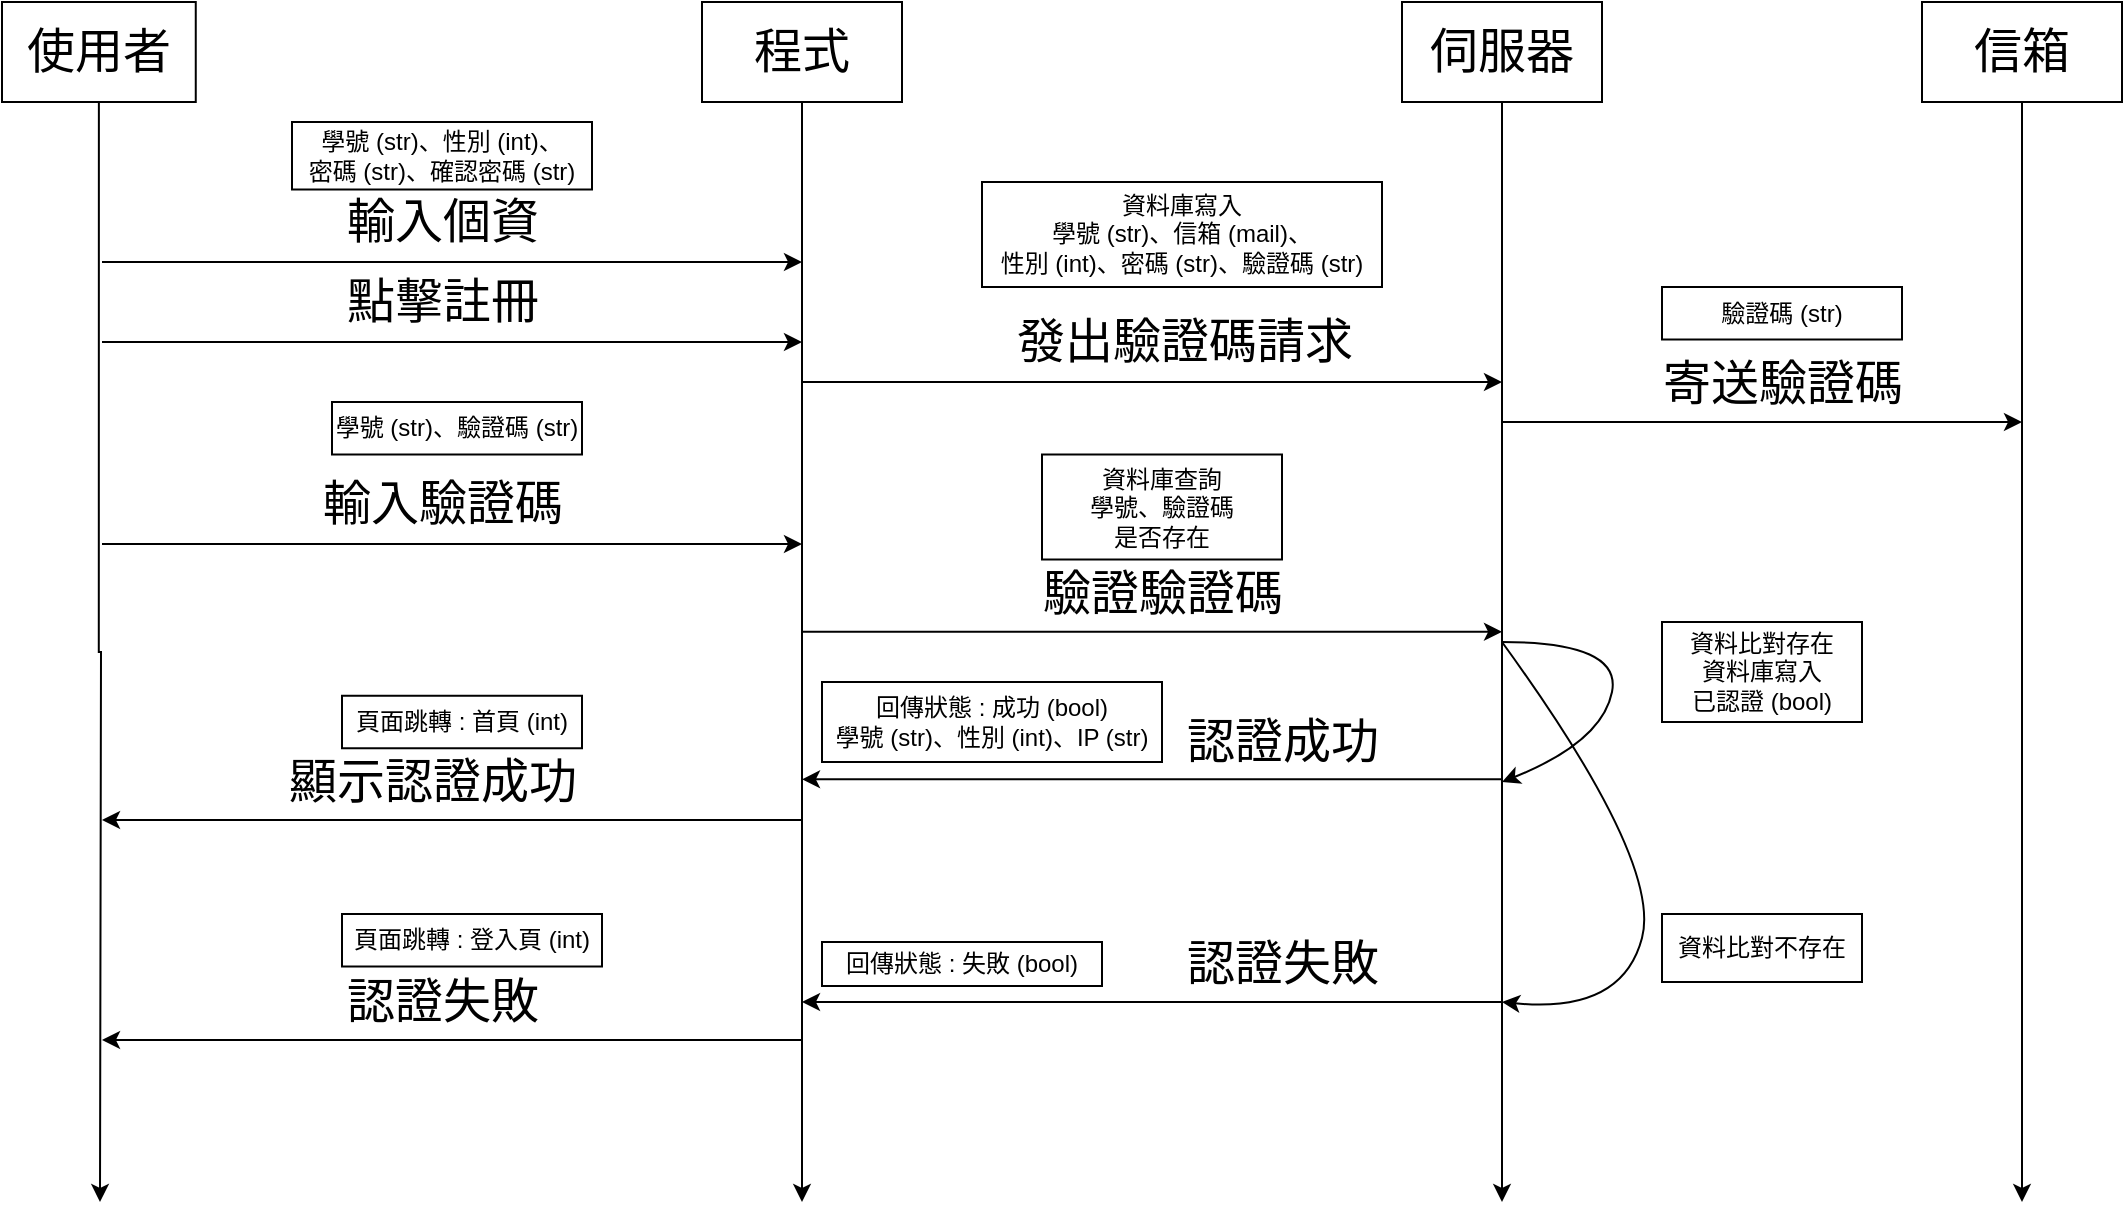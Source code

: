 <mxfile version="15.2.9" type="github">
  <diagram id="-rMA7F80I8sDXmWd3VqH" name="Page-1">
    <mxGraphModel dx="981" dy="548" grid="1" gridSize="10" guides="1" tooltips="1" connect="1" arrows="1" fold="1" page="1" pageScale="1" pageWidth="1169" pageHeight="827" math="0" shadow="0">
      <root>
        <mxCell id="0" />
        <mxCell id="1" parent="0" />
        <mxCell id="-T2Orch8R2g9dwo5IgvV-96" style="edgeStyle=orthogonalEdgeStyle;rounded=0;orthogonalLoop=1;jettySize=auto;html=1;" parent="1" source="-T2Orch8R2g9dwo5IgvV-97" edge="1">
          <mxGeometry relative="1" as="geometry">
            <mxPoint x="454" y="714" as="targetPoint" />
          </mxGeometry>
        </mxCell>
        <mxCell id="-T2Orch8R2g9dwo5IgvV-97" value="&lt;font style=&quot;font-size: 24px&quot;&gt;程式&lt;/font&gt;" style="rounded=0;whiteSpace=wrap;html=1;" parent="1" vertex="1">
          <mxGeometry x="404" y="114" width="100" height="50" as="geometry" />
        </mxCell>
        <mxCell id="-T2Orch8R2g9dwo5IgvV-98" style="edgeStyle=orthogonalEdgeStyle;rounded=0;orthogonalLoop=1;jettySize=auto;html=1;exitX=0.5;exitY=1;exitDx=0;exitDy=0;" parent="1" source="-T2Orch8R2g9dwo5IgvV-99" edge="1">
          <mxGeometry relative="1" as="geometry">
            <mxPoint x="103" y="714" as="targetPoint" />
          </mxGeometry>
        </mxCell>
        <mxCell id="-T2Orch8R2g9dwo5IgvV-99" value="&lt;font style=&quot;font-size: 24px&quot;&gt;使用者&lt;/font&gt;" style="rounded=0;whiteSpace=wrap;html=1;" parent="1" vertex="1">
          <mxGeometry x="54" y="114" width="96.88" height="50" as="geometry" />
        </mxCell>
        <mxCell id="-T2Orch8R2g9dwo5IgvV-100" style="edgeStyle=orthogonalEdgeStyle;rounded=0;orthogonalLoop=1;jettySize=auto;html=1;" parent="1" source="-T2Orch8R2g9dwo5IgvV-101" edge="1">
          <mxGeometry relative="1" as="geometry">
            <mxPoint x="804" y="714" as="targetPoint" />
          </mxGeometry>
        </mxCell>
        <mxCell id="-T2Orch8R2g9dwo5IgvV-101" value="&lt;font style=&quot;font-size: 24px&quot;&gt;伺服器&lt;/font&gt;" style="rounded=0;whiteSpace=wrap;html=1;" parent="1" vertex="1">
          <mxGeometry x="754" y="114" width="100" height="50" as="geometry" />
        </mxCell>
        <mxCell id="-T2Orch8R2g9dwo5IgvV-102" value="" style="endArrow=classic;html=1;" parent="1" edge="1">
          <mxGeometry width="50" height="50" relative="1" as="geometry">
            <mxPoint x="454" y="304" as="sourcePoint" />
            <mxPoint x="804" y="304" as="targetPoint" />
          </mxGeometry>
        </mxCell>
        <mxCell id="-T2Orch8R2g9dwo5IgvV-103" value="&lt;font style=&quot;font-size: 24px&quot;&gt;發出驗證碼請求&lt;/font&gt;" style="edgeLabel;html=1;align=center;verticalAlign=middle;resizable=0;points=[];" parent="-T2Orch8R2g9dwo5IgvV-102" vertex="1" connectable="0">
          <mxGeometry x="0.557" relative="1" as="geometry">
            <mxPoint x="-82" y="-20" as="offset" />
          </mxGeometry>
        </mxCell>
        <mxCell id="-T2Orch8R2g9dwo5IgvV-104" value="" style="endArrow=classic;html=1;" parent="1" edge="1">
          <mxGeometry width="50" height="50" relative="1" as="geometry">
            <mxPoint x="104" y="244" as="sourcePoint" />
            <mxPoint x="454" y="244" as="targetPoint" />
          </mxGeometry>
        </mxCell>
        <mxCell id="-T2Orch8R2g9dwo5IgvV-105" value="&lt;font style=&quot;font-size: 24px&quot;&gt;輸入個資&lt;/font&gt;" style="edgeLabel;html=1;align=center;verticalAlign=middle;resizable=0;points=[];" parent="-T2Orch8R2g9dwo5IgvV-104" vertex="1" connectable="0">
          <mxGeometry x="-0.5" y="-6" relative="1" as="geometry">
            <mxPoint x="82" y="-26" as="offset" />
          </mxGeometry>
        </mxCell>
        <mxCell id="-T2Orch8R2g9dwo5IgvV-106" value="" style="endArrow=classic;html=1;" parent="1" edge="1">
          <mxGeometry width="50" height="50" relative="1" as="geometry">
            <mxPoint x="104" y="385" as="sourcePoint" />
            <mxPoint x="454" y="385" as="targetPoint" />
          </mxGeometry>
        </mxCell>
        <mxCell id="-T2Orch8R2g9dwo5IgvV-107" value="&lt;font style=&quot;font-size: 24px&quot;&gt;輸入驗證碼&lt;/font&gt;" style="edgeLabel;html=1;align=center;verticalAlign=middle;resizable=0;points=[];" parent="-T2Orch8R2g9dwo5IgvV-106" vertex="1" connectable="0">
          <mxGeometry x="-0.5" y="-6" relative="1" as="geometry">
            <mxPoint x="82" y="-26" as="offset" />
          </mxGeometry>
        </mxCell>
        <mxCell id="-T2Orch8R2g9dwo5IgvV-108" value="" style="endArrow=classic;html=1;" parent="1" edge="1">
          <mxGeometry width="50" height="50" relative="1" as="geometry">
            <mxPoint x="454" y="428.92" as="sourcePoint" />
            <mxPoint x="804" y="428.92" as="targetPoint" />
          </mxGeometry>
        </mxCell>
        <mxCell id="-T2Orch8R2g9dwo5IgvV-109" value="&lt;font style=&quot;font-size: 24px&quot;&gt;驗證驗證碼&lt;/font&gt;" style="edgeLabel;html=1;align=center;verticalAlign=middle;resizable=0;points=[];" parent="-T2Orch8R2g9dwo5IgvV-108" vertex="1" connectable="0">
          <mxGeometry x="-0.5" y="-6" relative="1" as="geometry">
            <mxPoint x="92" y="-25" as="offset" />
          </mxGeometry>
        </mxCell>
        <mxCell id="-T2Orch8R2g9dwo5IgvV-110" value="" style="endArrow=classic;html=1;" parent="1" edge="1">
          <mxGeometry width="50" height="50" relative="1" as="geometry">
            <mxPoint x="804" y="502.67" as="sourcePoint" />
            <mxPoint x="454" y="502.67" as="targetPoint" />
          </mxGeometry>
        </mxCell>
        <mxCell id="-T2Orch8R2g9dwo5IgvV-111" value="&lt;span style=&quot;font-size: 24px&quot;&gt;認證成功&lt;/span&gt;" style="edgeLabel;html=1;align=center;verticalAlign=middle;resizable=0;points=[];" parent="-T2Orch8R2g9dwo5IgvV-110" vertex="1" connectable="0">
          <mxGeometry x="0.156" y="1" relative="1" as="geometry">
            <mxPoint x="92" y="-20" as="offset" />
          </mxGeometry>
        </mxCell>
        <mxCell id="-T2Orch8R2g9dwo5IgvV-112" value="" style="endArrow=classic;html=1;" parent="1" edge="1">
          <mxGeometry width="50" height="50" relative="1" as="geometry">
            <mxPoint x="454" y="523" as="sourcePoint" />
            <mxPoint x="104" y="523" as="targetPoint" />
          </mxGeometry>
        </mxCell>
        <mxCell id="-T2Orch8R2g9dwo5IgvV-113" value="&lt;span style=&quot;font-size: 24px&quot;&gt;顯示認證成功&lt;/span&gt;" style="edgeLabel;html=1;align=center;verticalAlign=middle;resizable=0;points=[];" parent="-T2Orch8R2g9dwo5IgvV-112" vertex="1" connectable="0">
          <mxGeometry x="0.156" y="1" relative="1" as="geometry">
            <mxPoint x="17" y="-20" as="offset" />
          </mxGeometry>
        </mxCell>
        <mxCell id="-T2Orch8R2g9dwo5IgvV-114" style="edgeStyle=orthogonalEdgeStyle;rounded=0;orthogonalLoop=1;jettySize=auto;html=1;" parent="1" source="-T2Orch8R2g9dwo5IgvV-115" edge="1">
          <mxGeometry relative="1" as="geometry">
            <mxPoint x="1064" y="714" as="targetPoint" />
            <Array as="points">
              <mxPoint x="1064" y="644" />
            </Array>
          </mxGeometry>
        </mxCell>
        <mxCell id="-T2Orch8R2g9dwo5IgvV-115" value="&lt;font style=&quot;font-size: 24px&quot;&gt;信箱&lt;br&gt;&lt;/font&gt;" style="rounded=0;whiteSpace=wrap;html=1;" parent="1" vertex="1">
          <mxGeometry x="1014" y="114" width="100" height="50" as="geometry" />
        </mxCell>
        <mxCell id="-T2Orch8R2g9dwo5IgvV-116" value="" style="endArrow=classic;html=1;" parent="1" edge="1">
          <mxGeometry width="50" height="50" relative="1" as="geometry">
            <mxPoint x="804" y="324" as="sourcePoint" />
            <mxPoint x="1064" y="324" as="targetPoint" />
          </mxGeometry>
        </mxCell>
        <mxCell id="-T2Orch8R2g9dwo5IgvV-117" value="&lt;font style=&quot;font-size: 24px&quot;&gt;寄送驗證碼&lt;/font&gt;" style="edgeLabel;html=1;align=center;verticalAlign=middle;resizable=0;points=[];" parent="-T2Orch8R2g9dwo5IgvV-116" vertex="1" connectable="0">
          <mxGeometry x="0.156" y="1" relative="1" as="geometry">
            <mxPoint x="-11" y="-18" as="offset" />
          </mxGeometry>
        </mxCell>
        <mxCell id="-T2Orch8R2g9dwo5IgvV-206" value="" style="endArrow=classic;html=1;" parent="1" edge="1">
          <mxGeometry width="50" height="50" relative="1" as="geometry">
            <mxPoint x="804" y="614.0" as="sourcePoint" />
            <mxPoint x="454" y="614.0" as="targetPoint" />
          </mxGeometry>
        </mxCell>
        <mxCell id="-T2Orch8R2g9dwo5IgvV-207" value="&lt;span style=&quot;font-size: 24px&quot;&gt;認證失敗&lt;/span&gt;" style="edgeLabel;html=1;align=center;verticalAlign=middle;resizable=0;points=[];" parent="-T2Orch8R2g9dwo5IgvV-206" vertex="1" connectable="0">
          <mxGeometry x="0.156" y="1" relative="1" as="geometry">
            <mxPoint x="92" y="-20" as="offset" />
          </mxGeometry>
        </mxCell>
        <mxCell id="-T2Orch8R2g9dwo5IgvV-208" value="" style="endArrow=classic;html=1;" parent="1" edge="1">
          <mxGeometry width="50" height="50" relative="1" as="geometry">
            <mxPoint x="454" y="633" as="sourcePoint" />
            <mxPoint x="104" y="633" as="targetPoint" />
          </mxGeometry>
        </mxCell>
        <mxCell id="-T2Orch8R2g9dwo5IgvV-209" value="&lt;span style=&quot;font-size: 24px&quot;&gt;認證失敗&lt;/span&gt;" style="edgeLabel;html=1;align=center;verticalAlign=middle;resizable=0;points=[];" parent="-T2Orch8R2g9dwo5IgvV-208" vertex="1" connectable="0">
          <mxGeometry x="0.156" y="1" relative="1" as="geometry">
            <mxPoint x="22" y="-20" as="offset" />
          </mxGeometry>
        </mxCell>
        <mxCell id="bo3QOvbhh4VpvO5wiQN--1" value="學號 (str)、性別 (int)、&lt;br&gt;密碼 (str)、確認密碼 (str)" style="rounded=0;whiteSpace=wrap;html=1;" vertex="1" parent="1">
          <mxGeometry x="199" y="174" width="150" height="33.75" as="geometry" />
        </mxCell>
        <mxCell id="bo3QOvbhh4VpvO5wiQN--3" value="" style="endArrow=classic;html=1;" edge="1" parent="1">
          <mxGeometry width="50" height="50" relative="1" as="geometry">
            <mxPoint x="104" y="284" as="sourcePoint" />
            <mxPoint x="454" y="284" as="targetPoint" />
          </mxGeometry>
        </mxCell>
        <mxCell id="bo3QOvbhh4VpvO5wiQN--4" value="&lt;span style=&quot;font-size: 24px&quot;&gt;點擊註冊&lt;/span&gt;" style="edgeLabel;html=1;align=center;verticalAlign=middle;resizable=0;points=[];" vertex="1" connectable="0" parent="bo3QOvbhh4VpvO5wiQN--3">
          <mxGeometry x="-0.5" y="-6" relative="1" as="geometry">
            <mxPoint x="82" y="-26" as="offset" />
          </mxGeometry>
        </mxCell>
        <mxCell id="bo3QOvbhh4VpvO5wiQN--5" value="資料庫寫入&lt;br&gt;學號 (str)、信箱 (mail)、&lt;br&gt;性別 (int)、密碼 (str)、驗證碼 (str)" style="rounded=0;whiteSpace=wrap;html=1;" vertex="1" parent="1">
          <mxGeometry x="544" y="204" width="200" height="52.5" as="geometry" />
        </mxCell>
        <mxCell id="bo3QOvbhh4VpvO5wiQN--6" value="驗證碼 (str)" style="rounded=0;whiteSpace=wrap;html=1;" vertex="1" parent="1">
          <mxGeometry x="884" y="256.5" width="120" height="26.25" as="geometry" />
        </mxCell>
        <mxCell id="bo3QOvbhh4VpvO5wiQN--7" value="學號 (str)、驗證碼 (str)" style="rounded=0;whiteSpace=wrap;html=1;" vertex="1" parent="1">
          <mxGeometry x="219" y="314" width="125" height="26.25" as="geometry" />
        </mxCell>
        <mxCell id="bo3QOvbhh4VpvO5wiQN--8" value="資料庫查詢&lt;br&gt;學號、驗證碼&lt;br&gt;是否存在" style="rounded=0;whiteSpace=wrap;html=1;" vertex="1" parent="1">
          <mxGeometry x="574" y="340.25" width="120" height="52.5" as="geometry" />
        </mxCell>
        <mxCell id="bo3QOvbhh4VpvO5wiQN--10" value="" style="curved=1;endArrow=none;html=1;endFill=0;startArrow=classic;startFill=1;" edge="1" parent="1">
          <mxGeometry width="50" height="50" relative="1" as="geometry">
            <mxPoint x="804" y="504" as="sourcePoint" />
            <mxPoint x="804" y="434" as="targetPoint" />
            <Array as="points">
              <mxPoint x="854" y="484" />
              <mxPoint x="864" y="434" />
            </Array>
          </mxGeometry>
        </mxCell>
        <mxCell id="bo3QOvbhh4VpvO5wiQN--11" value="資料比對存在&lt;br&gt;資料庫寫入&lt;br&gt;已認證 (bool)" style="rounded=0;whiteSpace=wrap;html=1;" vertex="1" parent="1">
          <mxGeometry x="884" y="424" width="100" height="50" as="geometry" />
        </mxCell>
        <mxCell id="bo3QOvbhh4VpvO5wiQN--12" value="回傳狀態 : 成功 (bool)&lt;br&gt;學號 (str)、性別 (int)、IP (str)" style="rounded=0;whiteSpace=wrap;html=1;" vertex="1" parent="1">
          <mxGeometry x="464" y="454" width="170" height="40" as="geometry" />
        </mxCell>
        <mxCell id="bo3QOvbhh4VpvO5wiQN--13" value="回傳狀態 : 失敗 (bool)" style="rounded=0;whiteSpace=wrap;html=1;" vertex="1" parent="1">
          <mxGeometry x="464" y="584" width="140" height="22" as="geometry" />
        </mxCell>
        <mxCell id="bo3QOvbhh4VpvO5wiQN--14" value="" style="curved=1;endArrow=classic;html=1;" edge="1" parent="1">
          <mxGeometry width="50" height="50" relative="1" as="geometry">
            <mxPoint x="804" y="434" as="sourcePoint" />
            <mxPoint x="804" y="614" as="targetPoint" />
            <Array as="points">
              <mxPoint x="884" y="544" />
              <mxPoint x="864" y="620" />
            </Array>
          </mxGeometry>
        </mxCell>
        <mxCell id="bo3QOvbhh4VpvO5wiQN--15" value="資料比對不存在&lt;br&gt;" style="rounded=0;whiteSpace=wrap;html=1;" vertex="1" parent="1">
          <mxGeometry x="884" y="570" width="100" height="34" as="geometry" />
        </mxCell>
        <mxCell id="bo3QOvbhh4VpvO5wiQN--16" value="頁面跳轉 : 首頁 (int)" style="rounded=0;whiteSpace=wrap;html=1;" vertex="1" parent="1">
          <mxGeometry x="224" y="460.88" width="120" height="26.25" as="geometry" />
        </mxCell>
        <mxCell id="bo3QOvbhh4VpvO5wiQN--17" value="頁面跳轉 : 登入頁 (int)" style="rounded=0;whiteSpace=wrap;html=1;" vertex="1" parent="1">
          <mxGeometry x="224" y="570" width="130" height="26.25" as="geometry" />
        </mxCell>
      </root>
    </mxGraphModel>
  </diagram>
</mxfile>
